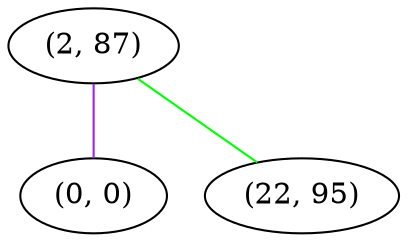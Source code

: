 graph "" {
"(2, 87)";
"(0, 0)";
"(22, 95)";
"(2, 87)" -- "(0, 0)"  [color=purple, key=0, weight=4];
"(2, 87)" -- "(22, 95)"  [color=green, key=0, weight=2];
}
